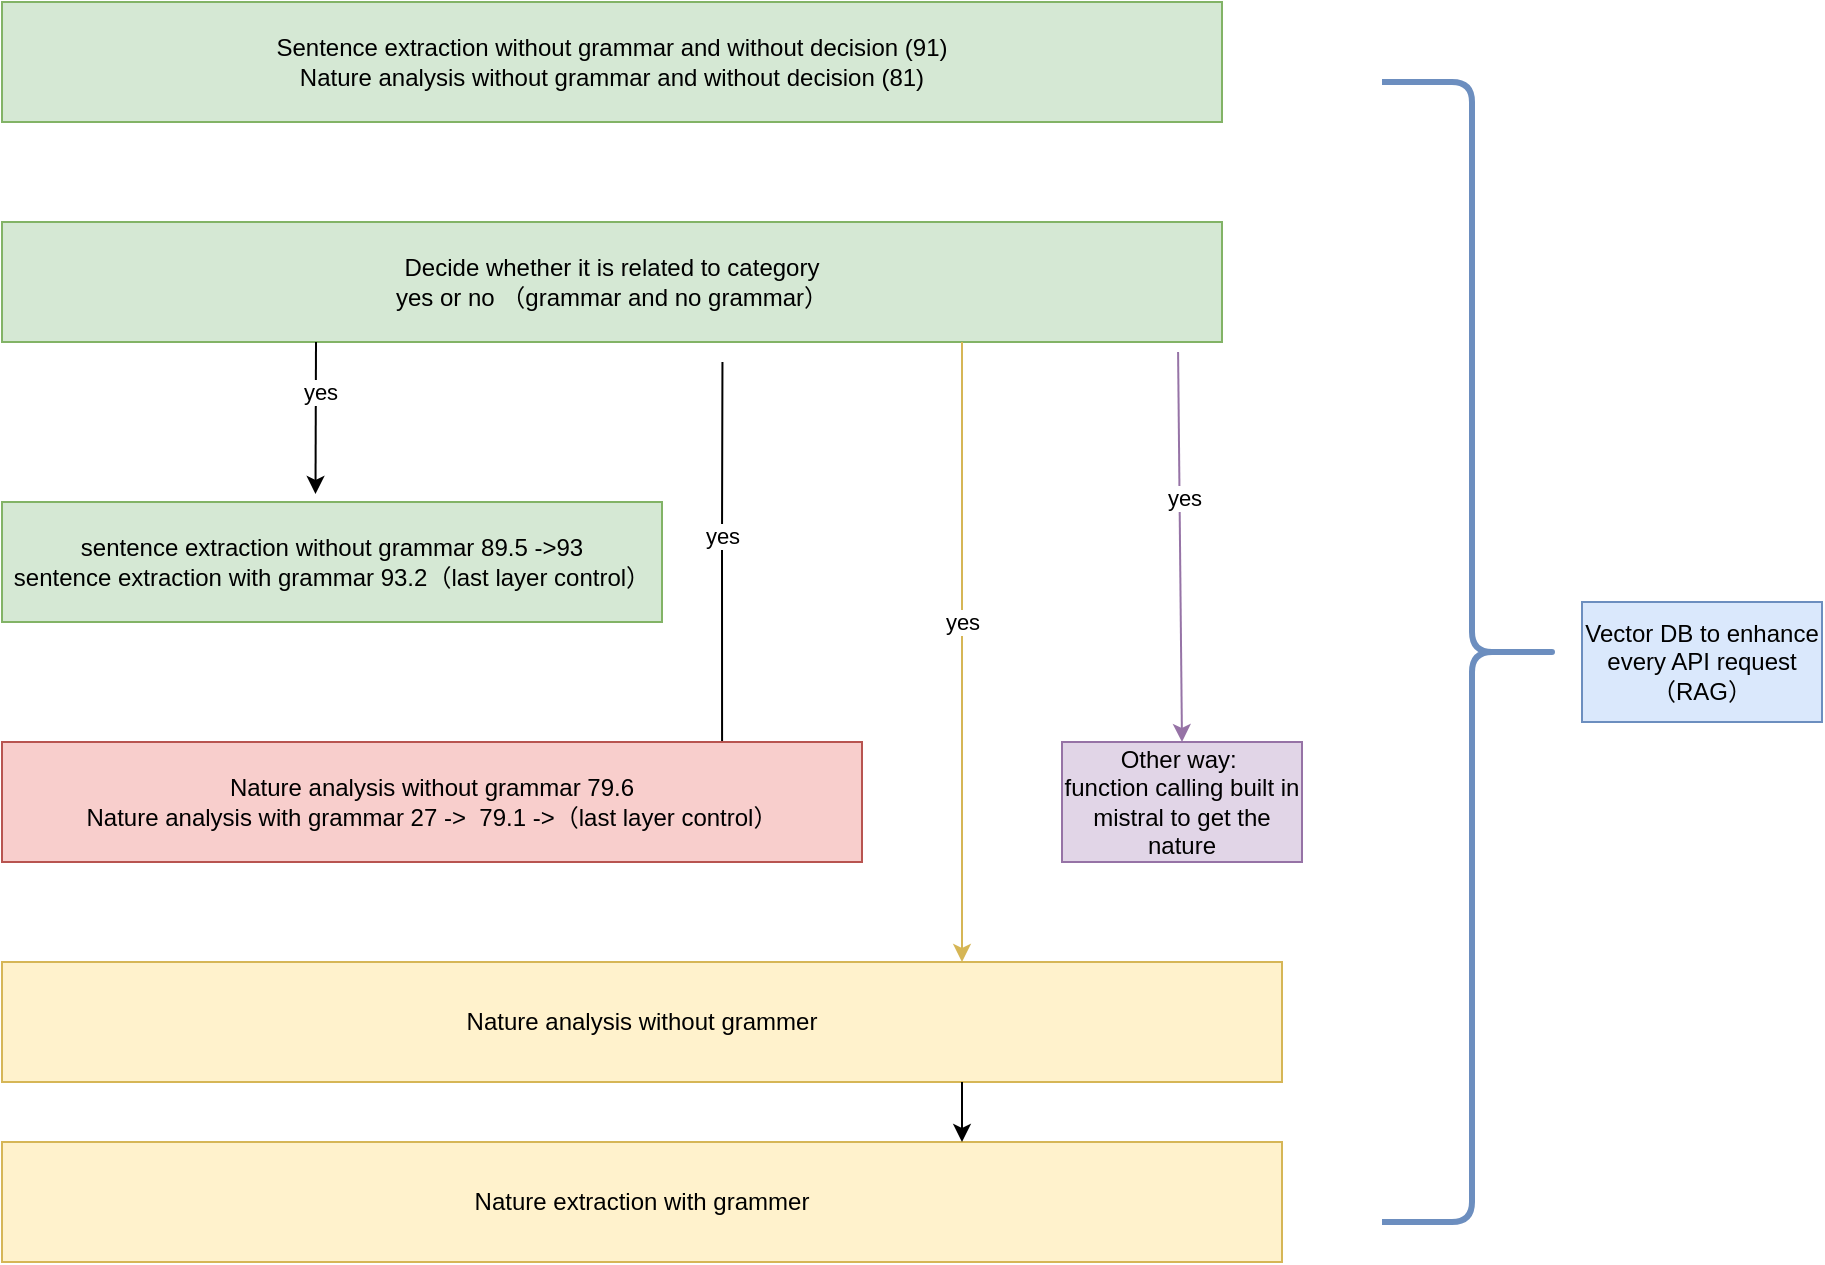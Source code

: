 <mxfile version="24.4.4" type="github">
  <diagram name="Page-1" id="cmm4CG6WD8H9nOfJ1Ax9">
    <mxGraphModel dx="1434" dy="780" grid="1" gridSize="10" guides="1" tooltips="1" connect="1" arrows="1" fold="1" page="1" pageScale="1" pageWidth="827" pageHeight="1169" math="0" shadow="0">
      <root>
        <mxCell id="0" />
        <mxCell id="1" parent="0" />
        <mxCell id="6e6QBMLJj0E-vSI6N6rb-1" value="Decide whether it is related to category&lt;div&gt;yes or no （grammar and no grammar）&lt;/div&gt;" style="rounded=0;whiteSpace=wrap;html=1;fillColor=#d5e8d4;strokeColor=#82b366;" parent="1" vertex="1">
          <mxGeometry x="100" y="480" width="610" height="60" as="geometry" />
        </mxCell>
        <mxCell id="6e6QBMLJj0E-vSI6N6rb-4" value="sentence extraction without grammar 89.5 -&amp;gt;93&lt;div&gt;sentence extraction with grammar&amp;nbsp;93.2&lt;span style=&quot;background-color: initial;&quot;&gt;（last layer control）&lt;/span&gt;&lt;br&gt;&lt;/div&gt;" style="rounded=0;whiteSpace=wrap;html=1;fillColor=#d5e8d4;strokeColor=#82b366;" parent="1" vertex="1">
          <mxGeometry x="100" y="620" width="330" height="60" as="geometry" />
        </mxCell>
        <mxCell id="6e6QBMLJj0E-vSI6N6rb-5" value="" style="endArrow=classic;html=1;rounded=0;entryX=0.628;entryY=0;entryDx=0;entryDy=0;entryPerimeter=0;exitX=0.443;exitY=1;exitDx=0;exitDy=0;exitPerimeter=0;" parent="1" edge="1">
          <mxGeometry width="50" height="50" relative="1" as="geometry">
            <mxPoint x="460.23" y="550" as="sourcePoint" />
            <mxPoint x="460.04" y="750" as="targetPoint" />
            <Array as="points">
              <mxPoint x="460" y="640" />
            </Array>
          </mxGeometry>
        </mxCell>
        <mxCell id="6e6QBMLJj0E-vSI6N6rb-8" value="yes" style="edgeLabel;html=1;align=center;verticalAlign=middle;resizable=0;points=[];" parent="6e6QBMLJj0E-vSI6N6rb-5" vertex="1" connectable="0">
          <mxGeometry x="-0.136" relative="1" as="geometry">
            <mxPoint as="offset" />
          </mxGeometry>
        </mxCell>
        <mxCell id="6e6QBMLJj0E-vSI6N6rb-6" value="" style="endArrow=classic;html=1;rounded=0;entryX=0.475;entryY=-0.067;entryDx=0;entryDy=0;entryPerimeter=0;" parent="1" target="6e6QBMLJj0E-vSI6N6rb-4" edge="1">
          <mxGeometry width="50" height="50" relative="1" as="geometry">
            <mxPoint x="257" y="540" as="sourcePoint" />
            <mxPoint x="224" y="621" as="targetPoint" />
          </mxGeometry>
        </mxCell>
        <mxCell id="6e6QBMLJj0E-vSI6N6rb-7" value="yes" style="edgeLabel;html=1;align=center;verticalAlign=middle;resizable=0;points=[];" parent="6e6QBMLJj0E-vSI6N6rb-6" vertex="1" connectable="0">
          <mxGeometry x="-0.358" y="2" relative="1" as="geometry">
            <mxPoint as="offset" />
          </mxGeometry>
        </mxCell>
        <mxCell id="6e6QBMLJj0E-vSI6N6rb-9" value="Nature analysis without grammar 79.6&lt;br&gt;Nature analysis with grammar 27 -&amp;gt;&amp;nbsp; 79.1 -&amp;gt;（last layer control）" style="rounded=0;whiteSpace=wrap;html=1;fillColor=#f8cecc;strokeColor=#b85450;" parent="1" vertex="1">
          <mxGeometry x="100" y="740" width="430" height="60" as="geometry" />
        </mxCell>
        <mxCell id="6e6QBMLJj0E-vSI6N6rb-10" value="Sentence extraction without grammar and without decision (91)&lt;br&gt;Nature analysis without grammar and without decision (81)" style="rounded=0;whiteSpace=wrap;html=1;fillColor=#d5e8d4;strokeColor=#82b366;" parent="1" vertex="1">
          <mxGeometry x="100" y="370" width="610" height="60" as="geometry" />
        </mxCell>
        <mxCell id="6e6QBMLJj0E-vSI6N6rb-11" value="" style="endArrow=classic;html=1;rounded=0;exitX=0.443;exitY=1;exitDx=0;exitDy=0;exitPerimeter=0;fillColor=#fff2cc;strokeColor=#d6b656;" parent="1" edge="1">
          <mxGeometry width="50" height="50" relative="1" as="geometry">
            <mxPoint x="580" y="540" as="sourcePoint" />
            <mxPoint x="580" y="850" as="targetPoint" />
            <Array as="points">
              <mxPoint x="580" y="630" />
            </Array>
          </mxGeometry>
        </mxCell>
        <mxCell id="6e6QBMLJj0E-vSI6N6rb-12" value="yes" style="edgeLabel;html=1;align=center;verticalAlign=middle;resizable=0;points=[];" parent="6e6QBMLJj0E-vSI6N6rb-11" vertex="1" connectable="0">
          <mxGeometry x="-0.136" relative="1" as="geometry">
            <mxPoint y="6" as="offset" />
          </mxGeometry>
        </mxCell>
        <mxCell id="6e6QBMLJj0E-vSI6N6rb-13" value="Nature analysis without grammer" style="rounded=0;whiteSpace=wrap;html=1;fillColor=#fff2cc;strokeColor=#d6b656;" parent="1" vertex="1">
          <mxGeometry x="100" y="850" width="640" height="60" as="geometry" />
        </mxCell>
        <mxCell id="6e6QBMLJj0E-vSI6N6rb-14" value="Nature extraction with grammer" style="rounded=0;whiteSpace=wrap;html=1;fillColor=#fff2cc;strokeColor=#d6b656;" parent="1" vertex="1">
          <mxGeometry x="100" y="940" width="640" height="60" as="geometry" />
        </mxCell>
        <mxCell id="6e6QBMLJj0E-vSI6N6rb-17" value="" style="endArrow=classic;html=1;rounded=0;entryX=0.75;entryY=0;entryDx=0;entryDy=0;exitX=0.75;exitY=1;exitDx=0;exitDy=0;" parent="1" source="6e6QBMLJj0E-vSI6N6rb-13" target="6e6QBMLJj0E-vSI6N6rb-14" edge="1">
          <mxGeometry width="50" height="50" relative="1" as="geometry">
            <mxPoint x="390" y="830" as="sourcePoint" />
            <mxPoint x="440" y="780" as="targetPoint" />
          </mxGeometry>
        </mxCell>
        <mxCell id="35k2ls1ANkZF9o34CpHH-2" value="Other way:&amp;nbsp;&lt;br&gt;function calling built in mistral to get the nature" style="whiteSpace=wrap;html=1;fillColor=#e1d5e7;strokeColor=#9673a6;" vertex="1" parent="1">
          <mxGeometry x="630" y="740" width="120" height="60" as="geometry" />
        </mxCell>
        <mxCell id="35k2ls1ANkZF9o34CpHH-3" value="" style="endArrow=classic;html=1;rounded=0;exitX=0.964;exitY=1.083;exitDx=0;exitDy=0;exitPerimeter=0;entryX=0.5;entryY=0;entryDx=0;entryDy=0;fillColor=#e1d5e7;strokeColor=#9673a6;" edge="1" parent="1" source="6e6QBMLJj0E-vSI6N6rb-1" target="35k2ls1ANkZF9o34CpHH-2">
          <mxGeometry width="50" height="50" relative="1" as="geometry">
            <mxPoint x="730" y="620" as="sourcePoint" />
            <mxPoint x="780" y="570" as="targetPoint" />
          </mxGeometry>
        </mxCell>
        <mxCell id="35k2ls1ANkZF9o34CpHH-4" value="yes" style="edgeLabel;html=1;align=center;verticalAlign=middle;resizable=0;points=[];" vertex="1" connectable="0" parent="35k2ls1ANkZF9o34CpHH-3">
          <mxGeometry x="-0.251" y="2" relative="1" as="geometry">
            <mxPoint as="offset" />
          </mxGeometry>
        </mxCell>
        <mxCell id="35k2ls1ANkZF9o34CpHH-6" value="Vector DB to enhance every API request&lt;br&gt;（RAG）" style="rounded=0;whiteSpace=wrap;html=1;fillColor=#dae8fc;strokeColor=#6c8ebf;" vertex="1" parent="1">
          <mxGeometry x="890" y="670" width="120" height="60" as="geometry" />
        </mxCell>
        <mxCell id="35k2ls1ANkZF9o34CpHH-11" value="" style="shape=curlyBracket;whiteSpace=wrap;html=1;rounded=1;flipH=1;labelPosition=right;verticalLabelPosition=middle;align=left;verticalAlign=middle;fillColor=#dae8fc;strokeColor=#6c8ebf;strokeWidth=3;" vertex="1" parent="1">
          <mxGeometry x="790" y="410" width="90" height="570" as="geometry" />
        </mxCell>
      </root>
    </mxGraphModel>
  </diagram>
</mxfile>
